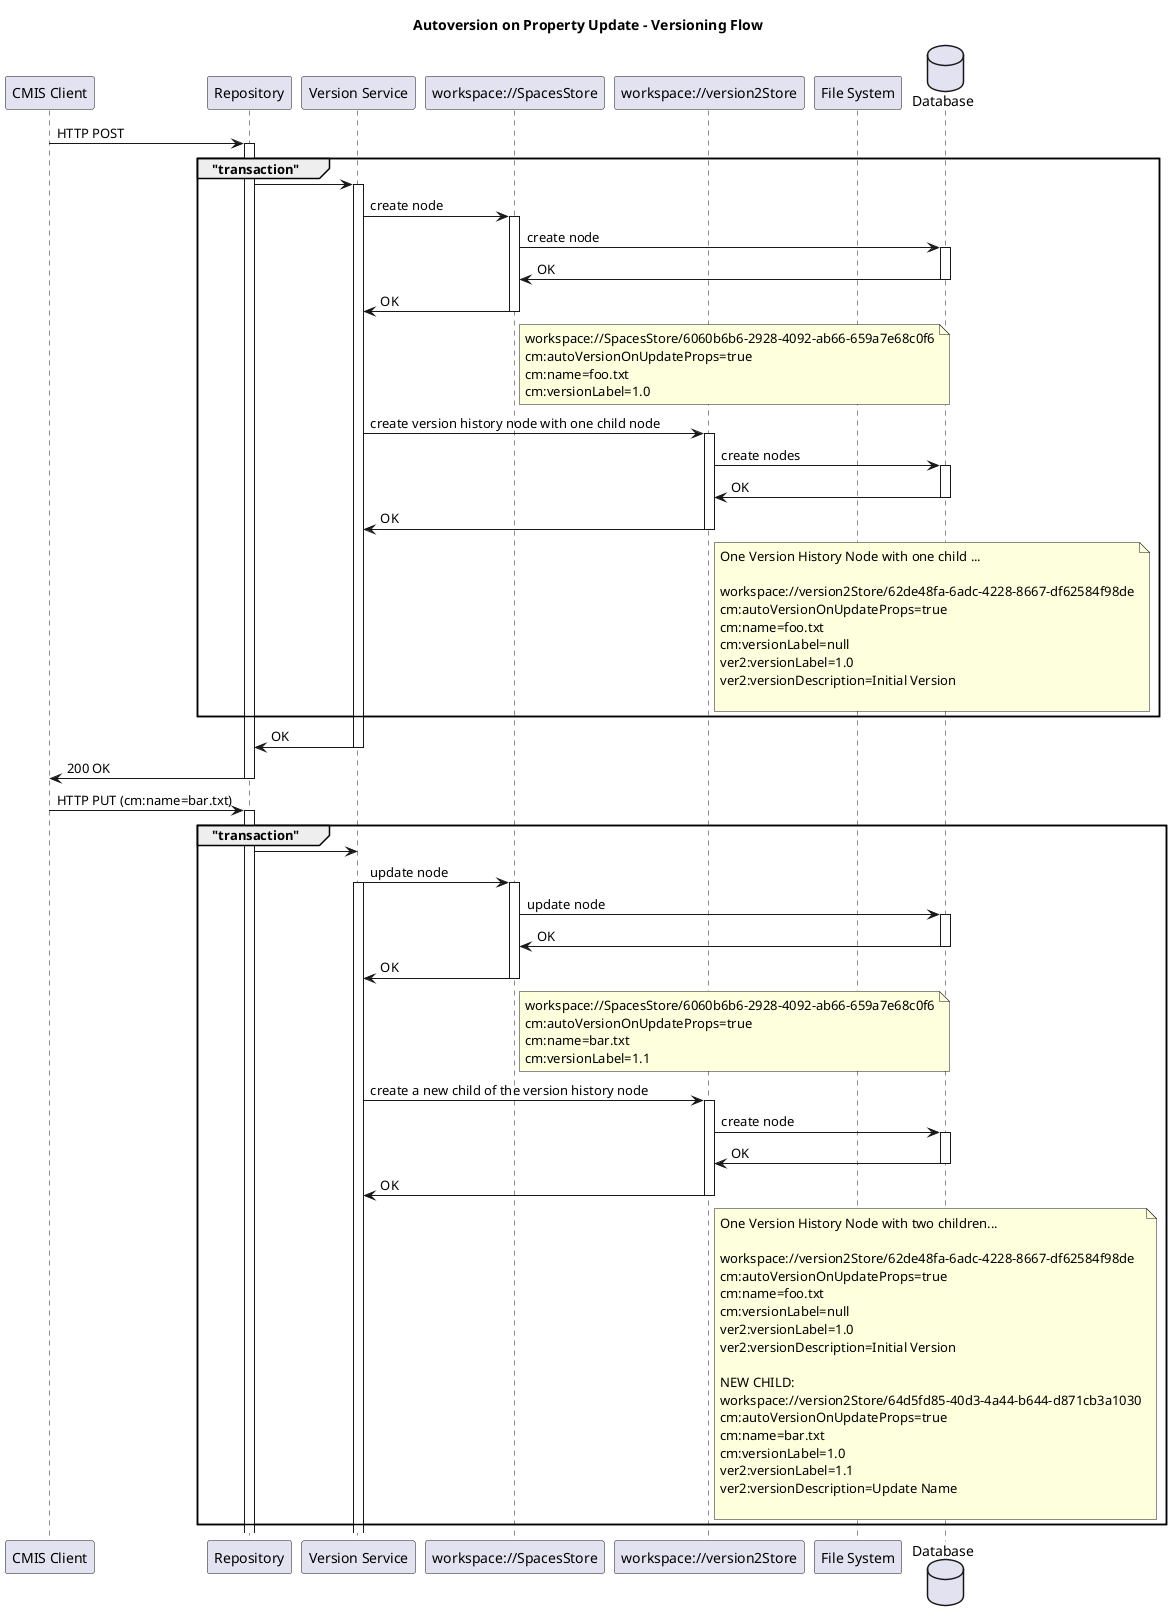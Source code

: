 @startuml

Title: Autoversion on Property Update - Versioning Flow

participant "CMIS Client" as C
participant "Repository" as R
participant "Version Service" as V
participant "workspace://SpacesStore" as SS
participant "workspace://version2Store" as VS
participant "File System" as FS
database "Database" as DB

C->R:HTTP POST
activate R
group "transaction"
R->V
activate V

V->SS: create node
activate SS
SS->DB: create node
activate DB
DB->SS: OK
deactivate DB
SS->V: OK
deactivate SS
note right of SS
workspace://SpacesStore/6060b6b6-2928-4092-ab66-659a7e68c0f6
cm:autoVersionOnUpdateProps=true
cm:name=foo.txt
cm:versionLabel=1.0
end note
V->VS: create version history node with one child node
activate VS
VS->DB: create nodes
activate DB
DB->VS: OK
deactivate DB
VS->V: OK
deactivate VS
note right of VS
One Version History Node with one child ...

workspace://version2Store/62de48fa-6adc-4228-8667-df62584f98de
cm:autoVersionOnUpdateProps=true
cm:name=foo.txt
cm:versionLabel=null
ver2:versionLabel=1.0
ver2:versionDescription=Initial Version

end note
end
V->R: OK
deactivate V
R->C: 200 OK
deactivate R

C->R:HTTP PUT (cm:name=bar.txt)
activate R
group "transaction"
R->V
V->SS: update node
activate V
activate SS
SS->DB: update node
activate DB
DB->SS: OK
deactivate DB
SS->V: OK
deactivate SS
note right of SS
workspace://SpacesStore/6060b6b6-2928-4092-ab66-659a7e68c0f6
cm:autoVersionOnUpdateProps=true
cm:name=bar.txt
cm:versionLabel=1.1
end note

V->VS: create a new child of the version history node
activate VS
VS->DB: create node
activate DB
DB->VS: OK
deactivate DB
VS->V: OK
deactivate VS
note right of VS
One Version History Node with two children...

workspace://version2Store/62de48fa-6adc-4228-8667-df62584f98de
cm:autoVersionOnUpdateProps=true
cm:name=foo.txt
cm:versionLabel=null
ver2:versionLabel=1.0
ver2:versionDescription=Initial Version

NEW CHILD:
workspace://version2Store/64d5fd85-40d3-4a44-b644-d871cb3a1030
cm:autoVersionOnUpdateProps=true
cm:name=bar.txt
cm:versionLabel=1.0
ver2:versionLabel=1.1
ver2:versionDescription=Update Name

end note

end
@enduml